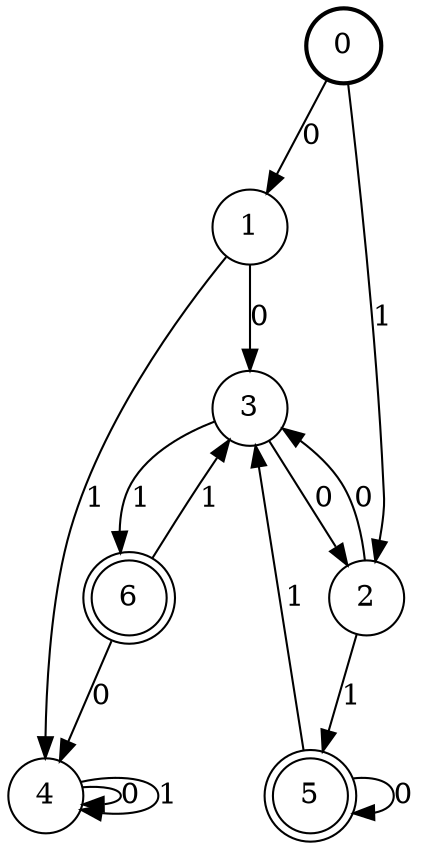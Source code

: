 digraph Automat {
    node [shape = circle];
    0 [style = "bold"];
    0 -> 1 [label = "0"];
    0 -> 2 [label = "1"];
    1 -> 3 [label = "0"];
    1 -> 4 [label = "1"];
    2 -> 3 [label = "0"];
    2 -> 5 [label = "1"];
    3 -> 2 [label = "0"];
    3 -> 6 [label = "1"];
    4 -> 4 [label = "0"];
    4 -> 4 [label = "1"];
    5 [peripheries=2]
    5 -> 5 [label = "0"];
    5 -> 3 [label = "1"];
    6 [peripheries=2]
    6 -> 4 [label = "0"];
    6 -> 3 [label = "1"];
}
